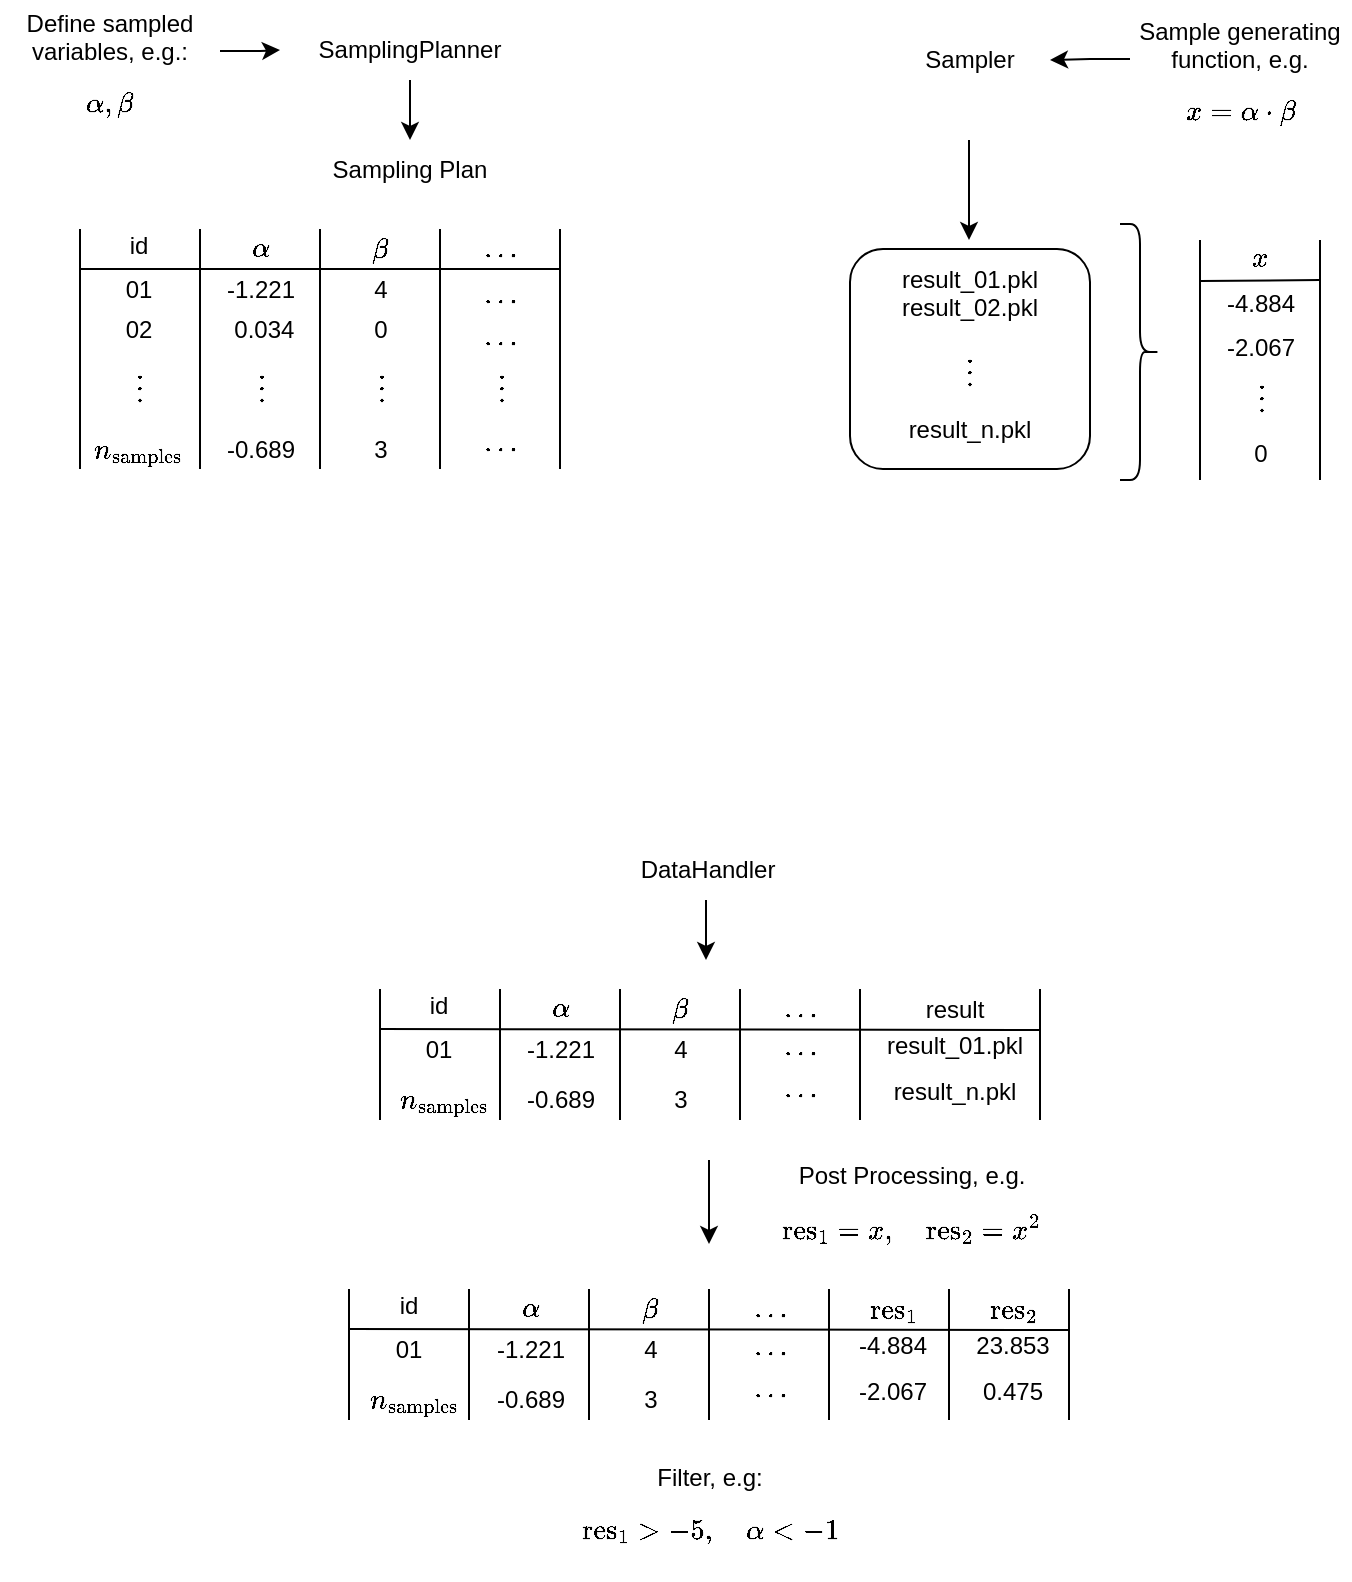 <mxfile version="15.2.7" type="device"><diagram id="X6e28GkAyJMdaIREyJGf" name="Page-1"><mxGraphModel dx="1106" dy="892" grid="1" gridSize="10" guides="1" tooltips="1" connect="1" arrows="1" fold="1" page="1" pageScale="1" pageWidth="827" pageHeight="1169" math="1" shadow="0"><root><mxCell id="0"/><mxCell id="1" parent="0"/><mxCell id="ivSDY8vRzthDPD50RpCK-5" style="edgeStyle=orthogonalEdgeStyle;rounded=0;orthogonalLoop=1;jettySize=auto;html=1;" edge="1" parent="1" source="FTMk3wiIGDNoGdU9yMXQ-1" target="FTMk3wiIGDNoGdU9yMXQ-4"><mxGeometry relative="1" as="geometry"/></mxCell><mxCell id="FTMk3wiIGDNoGdU9yMXQ-1" value="SamplingPlanner" style="text;html=1;strokeColor=none;fillColor=none;align=center;verticalAlign=middle;whiteSpace=wrap;rounded=0;" parent="1" vertex="1"><mxGeometry x="200" y="190" width="130" height="30" as="geometry"/></mxCell><mxCell id="FTMk3wiIGDNoGdU9yMXQ-2" value="&lt;div&gt;Sampler&lt;/div&gt;" style="text;html=1;strokeColor=none;fillColor=none;align=center;verticalAlign=middle;whiteSpace=wrap;rounded=0;" parent="1" vertex="1"><mxGeometry x="505" y="180" width="80" height="60" as="geometry"/></mxCell><mxCell id="FTMk3wiIGDNoGdU9yMXQ-3" value="DataHandler" style="text;html=1;strokeColor=none;fillColor=none;align=center;verticalAlign=middle;whiteSpace=wrap;rounded=0;" parent="1" vertex="1"><mxGeometry x="349" y="600" width="130" height="30" as="geometry"/></mxCell><mxCell id="FTMk3wiIGDNoGdU9yMXQ-4" value="Sampling Plan" style="text;html=1;strokeColor=none;fillColor=none;align=center;verticalAlign=middle;whiteSpace=wrap;rounded=0;" parent="1" vertex="1"><mxGeometry x="200" y="250" width="130" height="30" as="geometry"/></mxCell><mxCell id="FTMk3wiIGDNoGdU9yMXQ-42" value="" style="group" parent="1" vertex="1" connectable="0"><mxGeometry x="100" y="290" width="240" height="124.5" as="geometry"/></mxCell><mxCell id="FTMk3wiIGDNoGdU9yMXQ-6" value="" style="endArrow=none;html=1;" parent="FTMk3wiIGDNoGdU9yMXQ-42" edge="1"><mxGeometry width="50" height="50" relative="1" as="geometry"><mxPoint x="60" y="124.5" as="sourcePoint"/><mxPoint x="60" y="4.5" as="targetPoint"/></mxGeometry></mxCell><mxCell id="FTMk3wiIGDNoGdU9yMXQ-7" value="" style="endArrow=none;html=1;" parent="FTMk3wiIGDNoGdU9yMXQ-42" edge="1"><mxGeometry width="50" height="50" relative="1" as="geometry"><mxPoint x="120" y="124.5" as="sourcePoint"/><mxPoint x="120" y="4.5" as="targetPoint"/></mxGeometry></mxCell><mxCell id="FTMk3wiIGDNoGdU9yMXQ-8" value="" style="endArrow=none;html=1;" parent="FTMk3wiIGDNoGdU9yMXQ-42" edge="1"><mxGeometry width="50" height="50" relative="1" as="geometry"><mxPoint x="180" y="124.5" as="sourcePoint"/><mxPoint x="180" y="4.5" as="targetPoint"/></mxGeometry></mxCell><mxCell id="FTMk3wiIGDNoGdU9yMXQ-9" value="" style="endArrow=none;html=1;" parent="FTMk3wiIGDNoGdU9yMXQ-42" edge="1"><mxGeometry width="50" height="50" relative="1" as="geometry"><mxPoint x="240" y="124.5" as="sourcePoint"/><mxPoint x="240" y="4.5" as="targetPoint"/></mxGeometry></mxCell><mxCell id="FTMk3wiIGDNoGdU9yMXQ-10" value="" style="endArrow=none;html=1;" parent="FTMk3wiIGDNoGdU9yMXQ-42" edge="1"><mxGeometry width="50" height="50" relative="1" as="geometry"><mxPoint y="24.5" as="sourcePoint"/><mxPoint x="240" y="24.5" as="targetPoint"/></mxGeometry></mxCell><mxCell id="FTMk3wiIGDNoGdU9yMXQ-11" value="$$\alpha$$" style="text;html=1;strokeColor=none;fillColor=none;align=center;verticalAlign=middle;whiteSpace=wrap;rounded=0;" parent="FTMk3wiIGDNoGdU9yMXQ-42" vertex="1"><mxGeometry x="68" y="3.5" width="45" height="20" as="geometry"/></mxCell><mxCell id="FTMk3wiIGDNoGdU9yMXQ-12" value="&lt;div&gt;$$\beta$$&lt;/div&gt;" style="text;html=1;strokeColor=none;fillColor=none;align=center;verticalAlign=middle;whiteSpace=wrap;rounded=0;" parent="FTMk3wiIGDNoGdU9yMXQ-42" vertex="1"><mxGeometry x="128" width="45" height="29" as="geometry"/></mxCell><mxCell id="FTMk3wiIGDNoGdU9yMXQ-13" value="&lt;div&gt;$$\dots$$&lt;/div&gt;" style="text;html=1;strokeColor=none;fillColor=none;align=center;verticalAlign=middle;whiteSpace=wrap;rounded=0;" parent="FTMk3wiIGDNoGdU9yMXQ-42" vertex="1"><mxGeometry x="188" width="45" height="27" as="geometry"/></mxCell><mxCell id="FTMk3wiIGDNoGdU9yMXQ-15" value="" style="endArrow=none;html=1;" parent="FTMk3wiIGDNoGdU9yMXQ-42" edge="1"><mxGeometry width="50" height="50" relative="1" as="geometry"><mxPoint y="124.5" as="sourcePoint"/><mxPoint y="4.5" as="targetPoint"/></mxGeometry></mxCell><mxCell id="FTMk3wiIGDNoGdU9yMXQ-16" value="id" style="text;html=1;strokeColor=none;fillColor=none;align=center;verticalAlign=middle;whiteSpace=wrap;rounded=0;" parent="FTMk3wiIGDNoGdU9yMXQ-42" vertex="1"><mxGeometry x="7" y="3" width="45" height="20" as="geometry"/></mxCell><mxCell id="FTMk3wiIGDNoGdU9yMXQ-17" value="01" style="text;html=1;strokeColor=none;fillColor=none;align=center;verticalAlign=middle;whiteSpace=wrap;rounded=0;" parent="FTMk3wiIGDNoGdU9yMXQ-42" vertex="1"><mxGeometry x="7" y="24.5" width="45" height="20" as="geometry"/></mxCell><mxCell id="FTMk3wiIGDNoGdU9yMXQ-19" value="02" style="text;html=1;strokeColor=none;fillColor=none;align=center;verticalAlign=middle;whiteSpace=wrap;rounded=0;" parent="FTMk3wiIGDNoGdU9yMXQ-42" vertex="1"><mxGeometry x="7" y="44.5" width="45" height="20" as="geometry"/></mxCell><mxCell id="FTMk3wiIGDNoGdU9yMXQ-22" value="$$n_{\text{samples}}$$" style="text;html=1;strokeColor=none;fillColor=none;align=center;verticalAlign=middle;whiteSpace=wrap;rounded=0;" parent="FTMk3wiIGDNoGdU9yMXQ-42" vertex="1"><mxGeometry x="7" y="104.5" width="45" height="20" as="geometry"/></mxCell><mxCell id="FTMk3wiIGDNoGdU9yMXQ-24" value="$$\vdots$$" style="text;html=1;strokeColor=none;fillColor=none;align=center;verticalAlign=middle;whiteSpace=wrap;rounded=0;" parent="FTMk3wiIGDNoGdU9yMXQ-42" vertex="1"><mxGeometry x="7" y="72.5" width="45" height="20" as="geometry"/></mxCell><mxCell id="FTMk3wiIGDNoGdU9yMXQ-28" value="$$\vdots$$" style="text;html=1;strokeColor=none;fillColor=none;align=center;verticalAlign=middle;whiteSpace=wrap;rounded=0;" parent="FTMk3wiIGDNoGdU9yMXQ-42" vertex="1"><mxGeometry x="68" y="72.5" width="45" height="20" as="geometry"/></mxCell><mxCell id="FTMk3wiIGDNoGdU9yMXQ-29" value="$$\vdots$$" style="text;html=1;strokeColor=none;fillColor=none;align=center;verticalAlign=middle;whiteSpace=wrap;rounded=0;" parent="FTMk3wiIGDNoGdU9yMXQ-42" vertex="1"><mxGeometry x="128" y="72.5" width="45" height="20" as="geometry"/></mxCell><mxCell id="FTMk3wiIGDNoGdU9yMXQ-30" value="$$\vdots$$" style="text;html=1;strokeColor=none;fillColor=none;align=center;verticalAlign=middle;whiteSpace=wrap;rounded=0;" parent="FTMk3wiIGDNoGdU9yMXQ-42" vertex="1"><mxGeometry x="188" y="72.5" width="45" height="20" as="geometry"/></mxCell><mxCell id="FTMk3wiIGDNoGdU9yMXQ-31" value="4" style="text;html=1;strokeColor=none;fillColor=none;align=center;verticalAlign=middle;whiteSpace=wrap;rounded=0;" parent="FTMk3wiIGDNoGdU9yMXQ-42" vertex="1"><mxGeometry x="128" y="24.5" width="45" height="20" as="geometry"/></mxCell><mxCell id="FTMk3wiIGDNoGdU9yMXQ-33" value="0" style="text;html=1;strokeColor=none;fillColor=none;align=center;verticalAlign=middle;whiteSpace=wrap;rounded=0;" parent="FTMk3wiIGDNoGdU9yMXQ-42" vertex="1"><mxGeometry x="128" y="44.5" width="45" height="20" as="geometry"/></mxCell><mxCell id="FTMk3wiIGDNoGdU9yMXQ-34" value="3" style="text;html=1;strokeColor=none;fillColor=none;align=center;verticalAlign=middle;whiteSpace=wrap;rounded=0;" parent="FTMk3wiIGDNoGdU9yMXQ-42" vertex="1"><mxGeometry x="128" y="104.5" width="45" height="20" as="geometry"/></mxCell><mxCell id="FTMk3wiIGDNoGdU9yMXQ-36" value="&lt;div&gt;$$\dots$$&lt;/div&gt;" style="text;html=1;strokeColor=none;fillColor=none;align=center;verticalAlign=middle;whiteSpace=wrap;rounded=0;" parent="FTMk3wiIGDNoGdU9yMXQ-42" vertex="1"><mxGeometry x="188" y="23" width="45" height="27" as="geometry"/></mxCell><mxCell id="FTMk3wiIGDNoGdU9yMXQ-37" value="&lt;div&gt;$$\dots$$&lt;/div&gt;" style="text;html=1;strokeColor=none;fillColor=none;align=center;verticalAlign=middle;whiteSpace=wrap;rounded=0;" parent="FTMk3wiIGDNoGdU9yMXQ-42" vertex="1"><mxGeometry x="188" y="44.5" width="45" height="27" as="geometry"/></mxCell><mxCell id="FTMk3wiIGDNoGdU9yMXQ-38" value="&lt;div&gt;$$\dots$$&lt;/div&gt;" style="text;html=1;strokeColor=none;fillColor=none;align=center;verticalAlign=middle;whiteSpace=wrap;rounded=0;" parent="FTMk3wiIGDNoGdU9yMXQ-42" vertex="1"><mxGeometry x="188" y="97.5" width="45" height="27" as="geometry"/></mxCell><mxCell id="FTMk3wiIGDNoGdU9yMXQ-39" value="-1.221" style="text;html=1;strokeColor=none;fillColor=none;align=center;verticalAlign=middle;whiteSpace=wrap;rounded=0;" parent="FTMk3wiIGDNoGdU9yMXQ-42" vertex="1"><mxGeometry x="68" y="24.5" width="45" height="20" as="geometry"/></mxCell><mxCell id="FTMk3wiIGDNoGdU9yMXQ-40" value="&amp;nbsp;0.034" style="text;html=1;strokeColor=none;fillColor=none;align=center;verticalAlign=middle;whiteSpace=wrap;rounded=0;" parent="FTMk3wiIGDNoGdU9yMXQ-42" vertex="1"><mxGeometry x="68" y="44.5" width="45" height="20" as="geometry"/></mxCell><mxCell id="FTMk3wiIGDNoGdU9yMXQ-41" value="-0.689" style="text;html=1;strokeColor=none;fillColor=none;align=center;verticalAlign=middle;whiteSpace=wrap;rounded=0;" parent="FTMk3wiIGDNoGdU9yMXQ-42" vertex="1"><mxGeometry x="68" y="104.5" width="45" height="20" as="geometry"/></mxCell><mxCell id="FTMk3wiIGDNoGdU9yMXQ-48" value="" style="group" parent="1" vertex="1" connectable="0"><mxGeometry x="485" y="304.5" width="120" height="110" as="geometry"/></mxCell><mxCell id="FTMk3wiIGDNoGdU9yMXQ-47" value="" style="rounded=1;whiteSpace=wrap;html=1;" parent="FTMk3wiIGDNoGdU9yMXQ-48" vertex="1"><mxGeometry width="120" height="110" as="geometry"/></mxCell><mxCell id="FTMk3wiIGDNoGdU9yMXQ-43" value="&lt;div&gt;result_01.pkl&lt;/div&gt;&lt;div&gt;result_02.pkl&lt;/div&gt;&lt;div&gt;$$\vdots$$&lt;/div&gt;&lt;div&gt;result_n.pkl&lt;/div&gt;" style="text;html=1;strokeColor=none;fillColor=none;align=center;verticalAlign=middle;whiteSpace=wrap;rounded=0;" parent="FTMk3wiIGDNoGdU9yMXQ-48" vertex="1"><mxGeometry x="40" y="42.25" width="40" height="20" as="geometry"/></mxCell><mxCell id="FTMk3wiIGDNoGdU9yMXQ-57" value="&lt;div&gt;Post Processing, e.g. &lt;br&gt;&lt;/div&gt;&lt;div&gt;$$\text{res}_1 = x, \quad \text{res}_2 = x^2$$ &lt;br&gt;&lt;/div&gt;" style="text;html=1;strokeColor=none;fillColor=none;align=center;verticalAlign=middle;whiteSpace=wrap;rounded=0;" parent="1" vertex="1"><mxGeometry x="460.5" y="770" width="110" height="50" as="geometry"/></mxCell><mxCell id="FTMk3wiIGDNoGdU9yMXQ-85" value="" style="endArrow=classic;html=1;" parent="1" edge="1"><mxGeometry width="50" height="50" relative="1" as="geometry"><mxPoint x="413" y="630" as="sourcePoint"/><mxPoint x="413" y="660" as="targetPoint"/></mxGeometry></mxCell><mxCell id="FTMk3wiIGDNoGdU9yMXQ-86" value="" style="endArrow=classic;html=1;" parent="1" edge="1"><mxGeometry width="50" height="50" relative="1" as="geometry"><mxPoint x="414.5" y="760" as="sourcePoint"/><mxPoint x="414.5" y="802" as="targetPoint"/></mxGeometry></mxCell><mxCell id="FTMk3wiIGDNoGdU9yMXQ-87" value="" style="endArrow=classic;html=1;" parent="1" edge="1"><mxGeometry width="50" height="50" relative="1" as="geometry"><mxPoint x="544.5" y="250" as="sourcePoint"/><mxPoint x="544.5" y="300" as="targetPoint"/></mxGeometry></mxCell><mxCell id="ivSDY8vRzthDPD50RpCK-2" style="edgeStyle=orthogonalEdgeStyle;rounded=0;orthogonalLoop=1;jettySize=auto;html=1;exitX=0;exitY=0.25;exitDx=0;exitDy=0;entryX=1;entryY=0.5;entryDx=0;entryDy=0;" edge="1" parent="1" source="FTMk3wiIGDNoGdU9yMXQ-88" target="FTMk3wiIGDNoGdU9yMXQ-2"><mxGeometry relative="1" as="geometry"/></mxCell><mxCell id="FTMk3wiIGDNoGdU9yMXQ-88" value="&lt;div&gt;Sample generating function, e.g.&lt;/div&gt;&lt;div&gt;$$x = \alpha \cdot \beta$$&lt;br&gt;&lt;/div&gt;" style="text;html=1;strokeColor=none;fillColor=none;align=center;verticalAlign=middle;whiteSpace=wrap;rounded=0;" parent="1" vertex="1"><mxGeometry x="625" y="190" width="110" height="78" as="geometry"/></mxCell><mxCell id="FTMk3wiIGDNoGdU9yMXQ-158" value="" style="group;container=1;" parent="1" vertex="1" connectable="0"><mxGeometry x="250" y="670" width="330" height="70" as="geometry"/></mxCell><mxCell id="FTMk3wiIGDNoGdU9yMXQ-65" value="&lt;div&gt;$$\beta$$&lt;/div&gt;" style="text;html=1;strokeColor=none;fillColor=none;align=center;verticalAlign=middle;whiteSpace=wrap;rounded=0;container=0;" parent="FTMk3wiIGDNoGdU9yMXQ-158" vertex="1"><mxGeometry x="128" width="45" height="29" as="geometry"/></mxCell><mxCell id="FTMk3wiIGDNoGdU9yMXQ-66" value="&lt;div&gt;$$\dots$$&lt;/div&gt;" style="text;html=1;strokeColor=none;fillColor=none;align=center;verticalAlign=middle;whiteSpace=wrap;rounded=0;container=0;" parent="FTMk3wiIGDNoGdU9yMXQ-158" vertex="1"><mxGeometry x="188" width="45" height="27" as="geometry"/></mxCell><mxCell id="FTMk3wiIGDNoGdU9yMXQ-118" value="result" style="text;html=1;strokeColor=none;fillColor=none;align=center;verticalAlign=middle;whiteSpace=wrap;rounded=0;container=0;" parent="FTMk3wiIGDNoGdU9yMXQ-158" vertex="1"><mxGeometry x="265" width="45" height="29" as="geometry"/></mxCell><mxCell id="FTMk3wiIGDNoGdU9yMXQ-59" value="" style="endArrow=none;html=1;" parent="FTMk3wiIGDNoGdU9yMXQ-158" edge="1"><mxGeometry width="50" height="50" as="geometry"><mxPoint x="60" y="70" as="sourcePoint"/><mxPoint x="60" y="4.5" as="targetPoint"/></mxGeometry></mxCell><mxCell id="FTMk3wiIGDNoGdU9yMXQ-60" value="" style="endArrow=none;html=1;" parent="FTMk3wiIGDNoGdU9yMXQ-158" edge="1"><mxGeometry width="50" height="50" as="geometry"><mxPoint x="120" y="70" as="sourcePoint"/><mxPoint x="120" y="4.5" as="targetPoint"/></mxGeometry></mxCell><mxCell id="FTMk3wiIGDNoGdU9yMXQ-61" value="" style="endArrow=none;html=1;" parent="FTMk3wiIGDNoGdU9yMXQ-158" edge="1"><mxGeometry width="50" height="50" as="geometry"><mxPoint x="180" y="70" as="sourcePoint"/><mxPoint x="180" y="4.5" as="targetPoint"/></mxGeometry></mxCell><mxCell id="FTMk3wiIGDNoGdU9yMXQ-62" value="" style="endArrow=none;html=1;" parent="FTMk3wiIGDNoGdU9yMXQ-158" edge="1"><mxGeometry width="50" height="50" as="geometry"><mxPoint x="240" y="70" as="sourcePoint"/><mxPoint x="240" y="4.5" as="targetPoint"/></mxGeometry></mxCell><mxCell id="FTMk3wiIGDNoGdU9yMXQ-63" value="" style="endArrow=none;html=1;" parent="FTMk3wiIGDNoGdU9yMXQ-158" edge="1"><mxGeometry width="50" height="50" as="geometry"><mxPoint y="24.5" as="sourcePoint"/><mxPoint x="330" y="25" as="targetPoint"/></mxGeometry></mxCell><mxCell id="FTMk3wiIGDNoGdU9yMXQ-64" value="$$\alpha$$" style="text;html=1;strokeColor=none;fillColor=none;align=center;verticalAlign=middle;whiteSpace=wrap;rounded=0;container=0;" parent="FTMk3wiIGDNoGdU9yMXQ-158" vertex="1"><mxGeometry x="68" y="3.5" width="45" height="20" as="geometry"/></mxCell><mxCell id="FTMk3wiIGDNoGdU9yMXQ-67" value="" style="endArrow=none;html=1;" parent="FTMk3wiIGDNoGdU9yMXQ-158" edge="1"><mxGeometry width="50" height="50" as="geometry"><mxPoint y="70" as="sourcePoint"/><mxPoint y="4.5" as="targetPoint"/></mxGeometry></mxCell><mxCell id="FTMk3wiIGDNoGdU9yMXQ-68" value="id" style="text;html=1;strokeColor=none;fillColor=none;align=center;verticalAlign=middle;whiteSpace=wrap;rounded=0;container=0;" parent="FTMk3wiIGDNoGdU9yMXQ-158" vertex="1"><mxGeometry x="7" y="3" width="45" height="20" as="geometry"/></mxCell><mxCell id="FTMk3wiIGDNoGdU9yMXQ-69" value="01" style="text;html=1;strokeColor=none;fillColor=none;align=center;verticalAlign=middle;whiteSpace=wrap;rounded=0;container=0;" parent="FTMk3wiIGDNoGdU9yMXQ-158" vertex="1"><mxGeometry x="7" y="24.5" width="45" height="20" as="geometry"/></mxCell><mxCell id="FTMk3wiIGDNoGdU9yMXQ-71" value="$$n_{\text{samples}}$$" style="text;html=1;strokeColor=none;fillColor=none;align=center;verticalAlign=middle;whiteSpace=wrap;rounded=0;container=0;" parent="FTMk3wiIGDNoGdU9yMXQ-158" vertex="1"><mxGeometry x="10" y="50" width="45" height="20" as="geometry"/></mxCell><mxCell id="FTMk3wiIGDNoGdU9yMXQ-76" value="4" style="text;html=1;strokeColor=none;fillColor=none;align=center;verticalAlign=middle;whiteSpace=wrap;rounded=0;container=0;" parent="FTMk3wiIGDNoGdU9yMXQ-158" vertex="1"><mxGeometry x="128" y="24.5" width="45" height="20" as="geometry"/></mxCell><mxCell id="FTMk3wiIGDNoGdU9yMXQ-78" value="3" style="text;html=1;strokeColor=none;fillColor=none;align=center;verticalAlign=middle;whiteSpace=wrap;rounded=0;container=0;" parent="FTMk3wiIGDNoGdU9yMXQ-158" vertex="1"><mxGeometry x="128" y="50" width="45" height="20" as="geometry"/></mxCell><mxCell id="FTMk3wiIGDNoGdU9yMXQ-79" value="&lt;div&gt;$$\dots$$&lt;/div&gt;" style="text;html=1;strokeColor=none;fillColor=none;align=center;verticalAlign=middle;whiteSpace=wrap;rounded=0;container=0;" parent="FTMk3wiIGDNoGdU9yMXQ-158" vertex="1"><mxGeometry x="188" y="19" width="45" height="27" as="geometry"/></mxCell><mxCell id="FTMk3wiIGDNoGdU9yMXQ-81" value="&lt;div&gt;$$\dots$$&lt;/div&gt;" style="text;html=1;strokeColor=none;fillColor=none;align=center;verticalAlign=middle;whiteSpace=wrap;rounded=0;container=0;" parent="FTMk3wiIGDNoGdU9yMXQ-158" vertex="1"><mxGeometry x="188" y="40" width="45" height="27" as="geometry"/></mxCell><mxCell id="FTMk3wiIGDNoGdU9yMXQ-82" value="-1.221" style="text;html=1;strokeColor=none;fillColor=none;align=center;verticalAlign=middle;whiteSpace=wrap;rounded=0;container=0;" parent="FTMk3wiIGDNoGdU9yMXQ-158" vertex="1"><mxGeometry x="68" y="24.5" width="45" height="20" as="geometry"/></mxCell><mxCell id="FTMk3wiIGDNoGdU9yMXQ-84" value="-0.689" style="text;html=1;strokeColor=none;fillColor=none;align=center;verticalAlign=middle;whiteSpace=wrap;rounded=0;container=0;" parent="FTMk3wiIGDNoGdU9yMXQ-158" vertex="1"><mxGeometry x="68" y="50" width="45" height="20" as="geometry"/></mxCell><mxCell id="FTMk3wiIGDNoGdU9yMXQ-117" value="" style="endArrow=none;html=1;" parent="FTMk3wiIGDNoGdU9yMXQ-158" edge="1"><mxGeometry x="90" width="50" height="50" as="geometry"><mxPoint x="330" y="70" as="sourcePoint"/><mxPoint x="330" y="4.5" as="targetPoint"/></mxGeometry></mxCell><mxCell id="FTMk3wiIGDNoGdU9yMXQ-121" value="result_01.pkl" style="text;html=1;strokeColor=none;fillColor=none;align=center;verticalAlign=middle;whiteSpace=wrap;rounded=0;container=0;" parent="FTMk3wiIGDNoGdU9yMXQ-158" vertex="1"><mxGeometry x="265" y="18" width="45" height="29" as="geometry"/></mxCell><mxCell id="FTMk3wiIGDNoGdU9yMXQ-123" value="result_n.pkl" style="text;html=1;strokeColor=none;fillColor=none;align=center;verticalAlign=middle;whiteSpace=wrap;rounded=0;container=0;" parent="FTMk3wiIGDNoGdU9yMXQ-158" vertex="1"><mxGeometry x="265" y="41" width="45" height="29" as="geometry"/></mxCell><mxCell id="FTMk3wiIGDNoGdU9yMXQ-215" value="" style="group" parent="1" vertex="1" connectable="0"><mxGeometry x="660" y="295.5" width="60" height="124.5" as="geometry"/></mxCell><mxCell id="FTMk3wiIGDNoGdU9yMXQ-191" value="" style="endArrow=none;html=1;" parent="FTMk3wiIGDNoGdU9yMXQ-215" edge="1"><mxGeometry x="-180" width="50" height="50" as="geometry"><mxPoint x="60" y="124.5" as="sourcePoint"/><mxPoint x="60" y="4.5" as="targetPoint"/></mxGeometry></mxCell><mxCell id="FTMk3wiIGDNoGdU9yMXQ-192" value="" style="endArrow=none;html=1;" parent="FTMk3wiIGDNoGdU9yMXQ-215" edge="1"><mxGeometry x="-180" width="50" height="50" as="geometry"><mxPoint y="25" as="sourcePoint"/><mxPoint x="60" y="24.5" as="targetPoint"/></mxGeometry></mxCell><mxCell id="FTMk3wiIGDNoGdU9yMXQ-195" value="&lt;div&gt;$$x$$&lt;/div&gt;" style="text;html=1;strokeColor=none;fillColor=none;align=center;verticalAlign=middle;whiteSpace=wrap;rounded=0;container=0;" parent="FTMk3wiIGDNoGdU9yMXQ-215" vertex="1"><mxGeometry x="8" width="45" height="27" as="geometry"/></mxCell><mxCell id="FTMk3wiIGDNoGdU9yMXQ-204" value="$$\vdots$$" style="text;html=1;strokeColor=none;fillColor=none;align=center;verticalAlign=middle;whiteSpace=wrap;rounded=0;container=0;" parent="FTMk3wiIGDNoGdU9yMXQ-215" vertex="1"><mxGeometry x="8" y="72.5" width="45" height="20" as="geometry"/></mxCell><mxCell id="FTMk3wiIGDNoGdU9yMXQ-208" value="-4.884" style="text;html=1;strokeColor=none;fillColor=none;align=center;verticalAlign=middle;whiteSpace=wrap;rounded=0;container=0;" parent="FTMk3wiIGDNoGdU9yMXQ-215" vertex="1"><mxGeometry x="8" y="23" width="45" height="27" as="geometry"/></mxCell><mxCell id="FTMk3wiIGDNoGdU9yMXQ-209" value="-2.067" style="text;html=1;strokeColor=none;fillColor=none;align=center;verticalAlign=middle;whiteSpace=wrap;rounded=0;container=0;" parent="FTMk3wiIGDNoGdU9yMXQ-215" vertex="1"><mxGeometry x="8" y="44.5" width="45" height="27" as="geometry"/></mxCell><mxCell id="FTMk3wiIGDNoGdU9yMXQ-210" value="0" style="text;html=1;strokeColor=none;fillColor=none;align=center;verticalAlign=middle;whiteSpace=wrap;rounded=0;container=0;" parent="FTMk3wiIGDNoGdU9yMXQ-215" vertex="1"><mxGeometry x="8" y="97.5" width="45" height="27" as="geometry"/></mxCell><mxCell id="FTMk3wiIGDNoGdU9yMXQ-214" value="" style="endArrow=none;html=1;" parent="FTMk3wiIGDNoGdU9yMXQ-215" edge="1"><mxGeometry x="-240" width="50" height="50" as="geometry"><mxPoint y="124.5" as="sourcePoint"/><mxPoint y="4.5" as="targetPoint"/></mxGeometry></mxCell><mxCell id="ivSDY8vRzthDPD50RpCK-3" value="" style="shape=curlyBracket;whiteSpace=wrap;html=1;rounded=1;flipH=1;" vertex="1" parent="1"><mxGeometry x="620" y="292" width="20" height="128" as="geometry"/></mxCell><mxCell id="ivSDY8vRzthDPD50RpCK-8" style="edgeStyle=orthogonalEdgeStyle;rounded=0;orthogonalLoop=1;jettySize=auto;html=1;exitX=1;exitY=0.25;exitDx=0;exitDy=0;" edge="1" parent="1" source="ivSDY8vRzthDPD50RpCK-6" target="FTMk3wiIGDNoGdU9yMXQ-1"><mxGeometry relative="1" as="geometry"/></mxCell><mxCell id="ivSDY8vRzthDPD50RpCK-6" value="&lt;div&gt;Define sampled variables, e.g.:&lt;/div&gt;&lt;div&gt;$$\alpha, \beta$$&lt;br&gt;&lt;/div&gt;" style="text;html=1;strokeColor=none;fillColor=none;align=center;verticalAlign=middle;whiteSpace=wrap;rounded=0;" vertex="1" parent="1"><mxGeometry x="60" y="186" width="110" height="78" as="geometry"/></mxCell><mxCell id="ivSDY8vRzthDPD50RpCK-10" value="" style="group" vertex="1" connectable="0" parent="1"><mxGeometry x="234.5" y="820" width="360" height="70" as="geometry"/></mxCell><mxCell id="FTMk3wiIGDNoGdU9yMXQ-160" value="&lt;div&gt;$$\beta$$&lt;/div&gt;" style="text;html=1;strokeColor=none;fillColor=none;align=center;verticalAlign=middle;whiteSpace=wrap;rounded=0;container=0;" parent="ivSDY8vRzthDPD50RpCK-10" vertex="1"><mxGeometry x="128" width="45" height="29" as="geometry"/></mxCell><mxCell id="FTMk3wiIGDNoGdU9yMXQ-161" value="&lt;div&gt;$$\dots$$&lt;/div&gt;" style="text;html=1;strokeColor=none;fillColor=none;align=center;verticalAlign=middle;whiteSpace=wrap;rounded=0;container=0;" parent="ivSDY8vRzthDPD50RpCK-10" vertex="1"><mxGeometry x="188" width="45" height="27" as="geometry"/></mxCell><mxCell id="FTMk3wiIGDNoGdU9yMXQ-162" value="&lt;div&gt;$$\text{res}_1$$&lt;/div&gt;" style="text;html=1;strokeColor=none;fillColor=none;align=center;verticalAlign=middle;whiteSpace=wrap;rounded=0;container=0;" parent="ivSDY8vRzthDPD50RpCK-10" vertex="1"><mxGeometry x="249" width="45" height="29" as="geometry"/></mxCell><mxCell id="FTMk3wiIGDNoGdU9yMXQ-163" value="" style="endArrow=none;html=1;" parent="ivSDY8vRzthDPD50RpCK-10" edge="1"><mxGeometry width="50" height="50" as="geometry"><mxPoint x="60" y="70" as="sourcePoint"/><mxPoint x="60" y="4.5" as="targetPoint"/></mxGeometry></mxCell><mxCell id="FTMk3wiIGDNoGdU9yMXQ-164" value="" style="endArrow=none;html=1;" parent="ivSDY8vRzthDPD50RpCK-10" edge="1"><mxGeometry width="50" height="50" as="geometry"><mxPoint x="120" y="70" as="sourcePoint"/><mxPoint x="120" y="4.5" as="targetPoint"/></mxGeometry></mxCell><mxCell id="FTMk3wiIGDNoGdU9yMXQ-165" value="" style="endArrow=none;html=1;" parent="ivSDY8vRzthDPD50RpCK-10" edge="1"><mxGeometry width="50" height="50" as="geometry"><mxPoint x="180" y="70" as="sourcePoint"/><mxPoint x="180" y="4.5" as="targetPoint"/></mxGeometry></mxCell><mxCell id="FTMk3wiIGDNoGdU9yMXQ-166" value="" style="endArrow=none;html=1;" parent="ivSDY8vRzthDPD50RpCK-10" edge="1"><mxGeometry width="50" height="50" as="geometry"><mxPoint x="240" y="70" as="sourcePoint"/><mxPoint x="240" y="4.5" as="targetPoint"/></mxGeometry></mxCell><mxCell id="FTMk3wiIGDNoGdU9yMXQ-167" value="" style="endArrow=none;html=1;" parent="ivSDY8vRzthDPD50RpCK-10" edge="1"><mxGeometry width="50" height="50" as="geometry"><mxPoint y="24.5" as="sourcePoint"/><mxPoint x="360" y="25" as="targetPoint"/></mxGeometry></mxCell><mxCell id="FTMk3wiIGDNoGdU9yMXQ-168" value="$$\alpha$$" style="text;html=1;strokeColor=none;fillColor=none;align=center;verticalAlign=middle;whiteSpace=wrap;rounded=0;container=0;" parent="ivSDY8vRzthDPD50RpCK-10" vertex="1"><mxGeometry x="68" y="3.5" width="45" height="20" as="geometry"/></mxCell><mxCell id="FTMk3wiIGDNoGdU9yMXQ-169" value="" style="endArrow=none;html=1;" parent="ivSDY8vRzthDPD50RpCK-10" edge="1"><mxGeometry width="50" height="50" as="geometry"><mxPoint y="70" as="sourcePoint"/><mxPoint y="4.5" as="targetPoint"/></mxGeometry></mxCell><mxCell id="FTMk3wiIGDNoGdU9yMXQ-170" value="id" style="text;html=1;strokeColor=none;fillColor=none;align=center;verticalAlign=middle;whiteSpace=wrap;rounded=0;container=0;" parent="ivSDY8vRzthDPD50RpCK-10" vertex="1"><mxGeometry x="7" y="3" width="45" height="20" as="geometry"/></mxCell><mxCell id="FTMk3wiIGDNoGdU9yMXQ-171" value="01" style="text;html=1;strokeColor=none;fillColor=none;align=center;verticalAlign=middle;whiteSpace=wrap;rounded=0;container=0;" parent="ivSDY8vRzthDPD50RpCK-10" vertex="1"><mxGeometry x="7" y="24.5" width="45" height="20" as="geometry"/></mxCell><mxCell id="FTMk3wiIGDNoGdU9yMXQ-172" value="$$n_{\text{samples}}$$" style="text;html=1;strokeColor=none;fillColor=none;align=center;verticalAlign=middle;whiteSpace=wrap;rounded=0;container=0;" parent="ivSDY8vRzthDPD50RpCK-10" vertex="1"><mxGeometry x="10" y="50" width="45" height="20" as="geometry"/></mxCell><mxCell id="FTMk3wiIGDNoGdU9yMXQ-173" value="4" style="text;html=1;strokeColor=none;fillColor=none;align=center;verticalAlign=middle;whiteSpace=wrap;rounded=0;container=0;" parent="ivSDY8vRzthDPD50RpCK-10" vertex="1"><mxGeometry x="128" y="24.5" width="45" height="20" as="geometry"/></mxCell><mxCell id="FTMk3wiIGDNoGdU9yMXQ-174" value="3" style="text;html=1;strokeColor=none;fillColor=none;align=center;verticalAlign=middle;whiteSpace=wrap;rounded=0;container=0;" parent="ivSDY8vRzthDPD50RpCK-10" vertex="1"><mxGeometry x="128" y="50" width="45" height="20" as="geometry"/></mxCell><mxCell id="FTMk3wiIGDNoGdU9yMXQ-175" value="&lt;div&gt;$$\dots$$&lt;/div&gt;" style="text;html=1;strokeColor=none;fillColor=none;align=center;verticalAlign=middle;whiteSpace=wrap;rounded=0;container=0;" parent="ivSDY8vRzthDPD50RpCK-10" vertex="1"><mxGeometry x="188" y="19" width="45" height="27" as="geometry"/></mxCell><mxCell id="FTMk3wiIGDNoGdU9yMXQ-176" value="&lt;div&gt;$$\dots$$&lt;/div&gt;" style="text;html=1;strokeColor=none;fillColor=none;align=center;verticalAlign=middle;whiteSpace=wrap;rounded=0;container=0;" parent="ivSDY8vRzthDPD50RpCK-10" vertex="1"><mxGeometry x="188" y="40" width="45" height="27" as="geometry"/></mxCell><mxCell id="FTMk3wiIGDNoGdU9yMXQ-177" value="-1.221" style="text;html=1;strokeColor=none;fillColor=none;align=center;verticalAlign=middle;whiteSpace=wrap;rounded=0;container=0;" parent="ivSDY8vRzthDPD50RpCK-10" vertex="1"><mxGeometry x="68" y="24.5" width="45" height="20" as="geometry"/></mxCell><mxCell id="FTMk3wiIGDNoGdU9yMXQ-178" value="-0.689" style="text;html=1;strokeColor=none;fillColor=none;align=center;verticalAlign=middle;whiteSpace=wrap;rounded=0;container=0;" parent="ivSDY8vRzthDPD50RpCK-10" vertex="1"><mxGeometry x="68" y="50" width="45" height="20" as="geometry"/></mxCell><mxCell id="FTMk3wiIGDNoGdU9yMXQ-179" value="" style="endArrow=none;html=1;" parent="ivSDY8vRzthDPD50RpCK-10" edge="1"><mxGeometry x="60" width="50" height="50" as="geometry"><mxPoint x="300" y="70" as="sourcePoint"/><mxPoint x="300" y="4.5" as="targetPoint"/></mxGeometry></mxCell><mxCell id="FTMk3wiIGDNoGdU9yMXQ-180" value="-4.884" style="text;html=1;strokeColor=none;fillColor=none;align=center;verticalAlign=middle;whiteSpace=wrap;rounded=0;container=0;" parent="ivSDY8vRzthDPD50RpCK-10" vertex="1"><mxGeometry x="249" y="18" width="45" height="29" as="geometry"/></mxCell><mxCell id="FTMk3wiIGDNoGdU9yMXQ-181" value="-2.067" style="text;html=1;strokeColor=none;fillColor=none;align=center;verticalAlign=middle;whiteSpace=wrap;rounded=0;container=0;" parent="ivSDY8vRzthDPD50RpCK-10" vertex="1"><mxGeometry x="249" y="41" width="45" height="29" as="geometry"/></mxCell><mxCell id="FTMk3wiIGDNoGdU9yMXQ-182" value="" style="endArrow=none;html=1;" parent="ivSDY8vRzthDPD50RpCK-10" edge="1"><mxGeometry x="120" width="50" height="50" as="geometry"><mxPoint x="360" y="70" as="sourcePoint"/><mxPoint x="360" y="4.5" as="targetPoint"/></mxGeometry></mxCell><mxCell id="FTMk3wiIGDNoGdU9yMXQ-183" value="&lt;div&gt;$$\text{res}_2$$&lt;/div&gt;" style="text;html=1;strokeColor=none;fillColor=none;align=center;verticalAlign=middle;whiteSpace=wrap;rounded=0;container=0;" parent="ivSDY8vRzthDPD50RpCK-10" vertex="1"><mxGeometry x="309" width="45" height="29" as="geometry"/></mxCell><mxCell id="FTMk3wiIGDNoGdU9yMXQ-184" value="23.853" style="text;html=1;strokeColor=none;fillColor=none;align=center;verticalAlign=middle;whiteSpace=wrap;rounded=0;container=0;" parent="ivSDY8vRzthDPD50RpCK-10" vertex="1"><mxGeometry x="309" y="18" width="45" height="29" as="geometry"/></mxCell><mxCell id="FTMk3wiIGDNoGdU9yMXQ-185" value="0.475" style="text;html=1;strokeColor=none;fillColor=none;align=center;verticalAlign=middle;whiteSpace=wrap;rounded=0;container=0;" parent="ivSDY8vRzthDPD50RpCK-10" vertex="1"><mxGeometry x="309" y="41" width="45" height="29" as="geometry"/></mxCell><mxCell id="ivSDY8vRzthDPD50RpCK-11" value="&lt;div&gt;Filter, e.g:&lt;br&gt;&lt;/div&gt;&lt;div&gt;$$\text{res}_1 &amp;gt; -5, \quad \alpha&amp;lt;-1$$ &lt;br&gt;&lt;/div&gt;" style="text;html=1;strokeColor=none;fillColor=none;align=center;verticalAlign=middle;whiteSpace=wrap;rounded=0;" vertex="1" parent="1"><mxGeometry x="360" y="920" width="110" height="50" as="geometry"/></mxCell></root></mxGraphModel></diagram></mxfile>